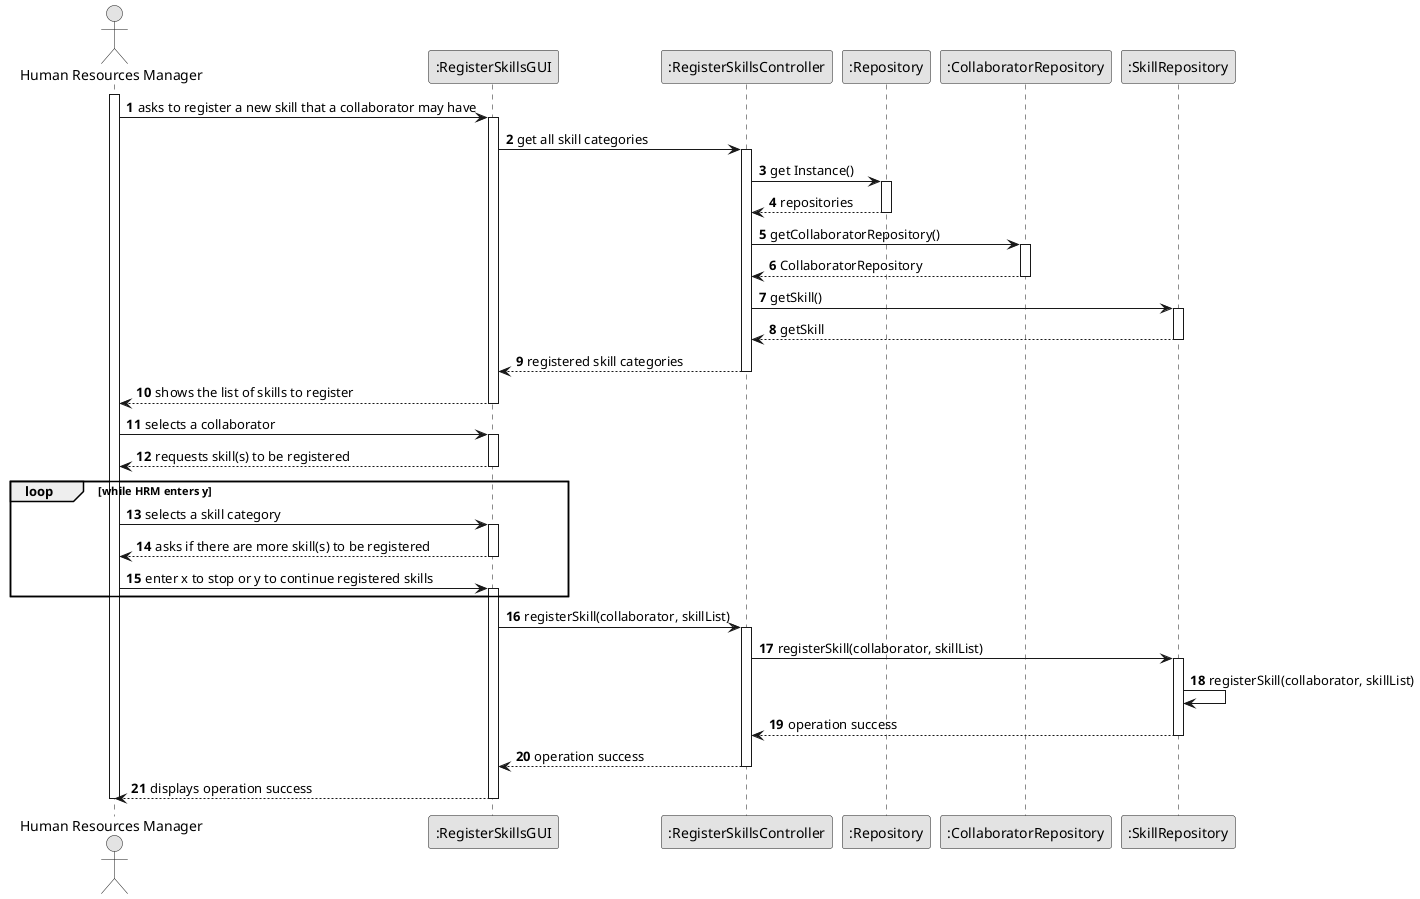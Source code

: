 @startuml
'https://plantuml.com/sequence-diagram
skinparam monochrome true
skinparam packageStyle rectangle
skinparam shadowing false

autonumber

'hide footbox
actor "Human Resources Manager" as HRM
participant ":RegisterSkillsGUI" as RSUI
participant ":RegisterSkillsController" as RSC
participant ":Repository" as R
participant ":CollaboratorRepository" as RR
participant ":SkillRepository" as TCR

activate HRM
HRM -> RSUI: asks to register a new skill that a collaborator may have
activate RSUI
    RSUI -> RSC: get all skill categories
    activate RSC
        RSC -> R: get Instance()
        activate R
        RSC <-- R: repositories
        deactivate R
        RSC -> RR: getCollaboratorRepository()
        activate RR
        RSC <-- RR: CollaboratorRepository
        deactivate RR
        RSC -> TCR: getSkill()
        activate TCR
        RSC <-- TCR: getSkill
        deactivate TCR
    RSUI <-- RSC: registered skill categories
    deactivate RSC
HRM <-- RSUI : shows the list of skills to register
deactivate RSUI
HRM -> RSUI: selects a collaborator
activate RSUI
RSUI --> HRM: requests skill(s) to be registered

loop while HRM enters y
deactivate RSUI
HRM -> RSUI: selects a skill category
activate RSUI
HRM <-- RSUI: asks if there are more skill(s) to be registered
deactivate RSUI
HRM -> RSUI: enter x to stop or y to continue registered skills
activate RSUI
end
    RSUI -> RSC: registerSkill(collaborator, skillList)
    activate RSC
        RSC -> TCR  : registerSkill(collaborator, skillList)
        activate TCR
            TCR -> TCR  : registerSkill(collaborator, skillList)
            RSC <-- TCR : operation success
        deactivate TCR
        RSUI <-- RSC: operation success
    deactivate RSC
HRM <-- RSUI: displays operation success
deactivate RSUI
deactivate HRM
@enduml